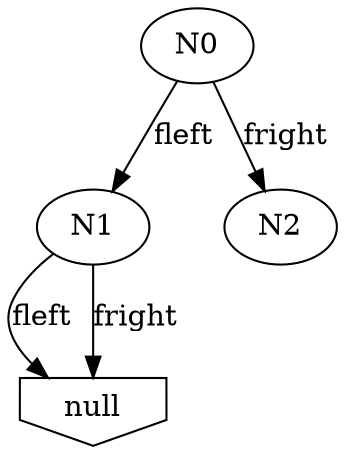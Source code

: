 digraph s4 {
	nodesep=.5; ordering=out;
	null [ shape = invhouse ];
	N0->N1 	[ label = fleft ];
	N0->N2 	[ label = fright ];
	N1->null 	[ label = fleft ];
	N1->null 	[ label = fright ];
}
